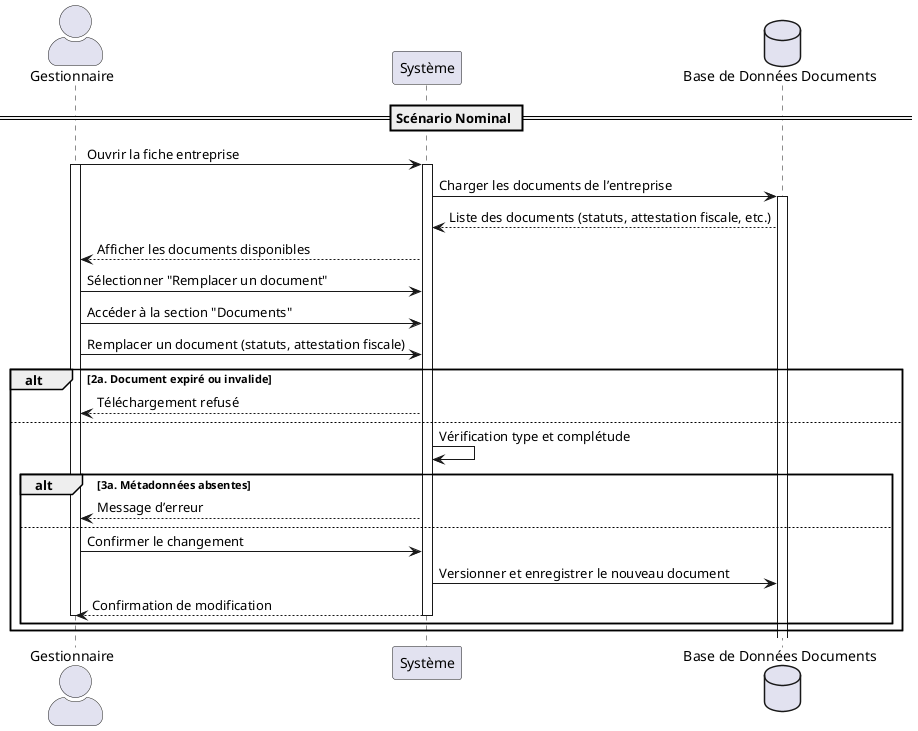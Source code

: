 @startuml UC017
skinparam actorStyle awesome

actor "Gestionnaire" as Gestionnaire
participant "Système" as System
database "Base de Données Documents" as BDD

== Scénario Nominal ==
Gestionnaire -> System : Ouvrir la fiche entreprise
activate Gestionnaire
activate System
System -> BDD : Charger les documents de l’entreprise
activate BDD
BDD --> System : Liste des documents (statuts, attestation fiscale, etc.)
System --> Gestionnaire : Afficher les documents disponibles
Gestionnaire -> System : Sélectionner "Remplacer un document"

Gestionnaire -> System : Accéder à la section "Documents"
Gestionnaire -> System : Remplacer un document (statuts, attestation fiscale)

alt 2a. Document expiré ou invalide
    System --> Gestionnaire : Téléchargement refusé
else
    System -> System : Vérification type et complétude

    alt 3a. Métadonnées absentes
        System --> Gestionnaire : Message d’erreur
    else
        Gestionnaire -> System : Confirmer le changement
        System -> BDD : Versionner et enregistrer le nouveau document
        System --> Gestionnaire : Confirmation de modification
        deactivate System
        deactivate Gestionnaire
    end
end

@enduml
